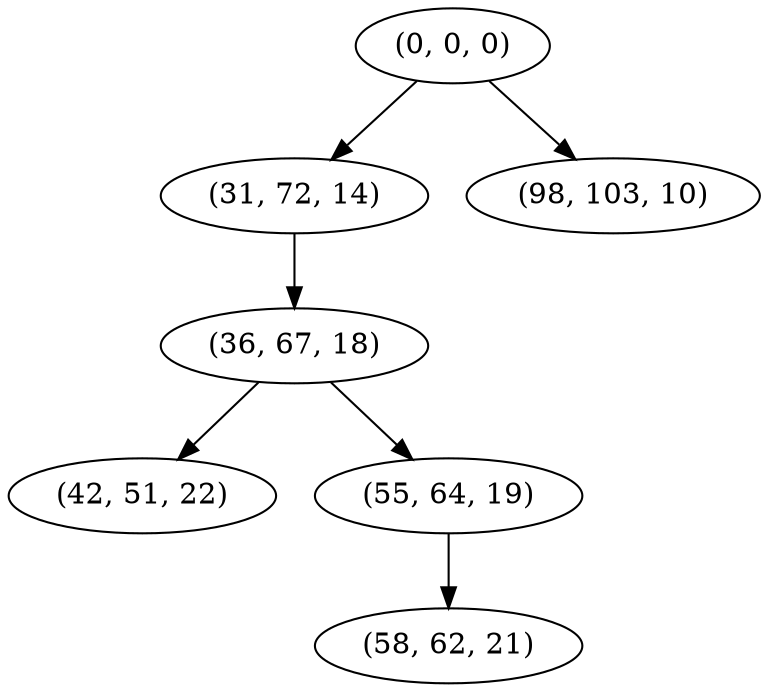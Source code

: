 digraph tree {
    "(0, 0, 0)";
    "(31, 72, 14)";
    "(36, 67, 18)";
    "(42, 51, 22)";
    "(55, 64, 19)";
    "(58, 62, 21)";
    "(98, 103, 10)";
    "(0, 0, 0)" -> "(31, 72, 14)";
    "(0, 0, 0)" -> "(98, 103, 10)";
    "(31, 72, 14)" -> "(36, 67, 18)";
    "(36, 67, 18)" -> "(42, 51, 22)";
    "(36, 67, 18)" -> "(55, 64, 19)";
    "(55, 64, 19)" -> "(58, 62, 21)";
}
